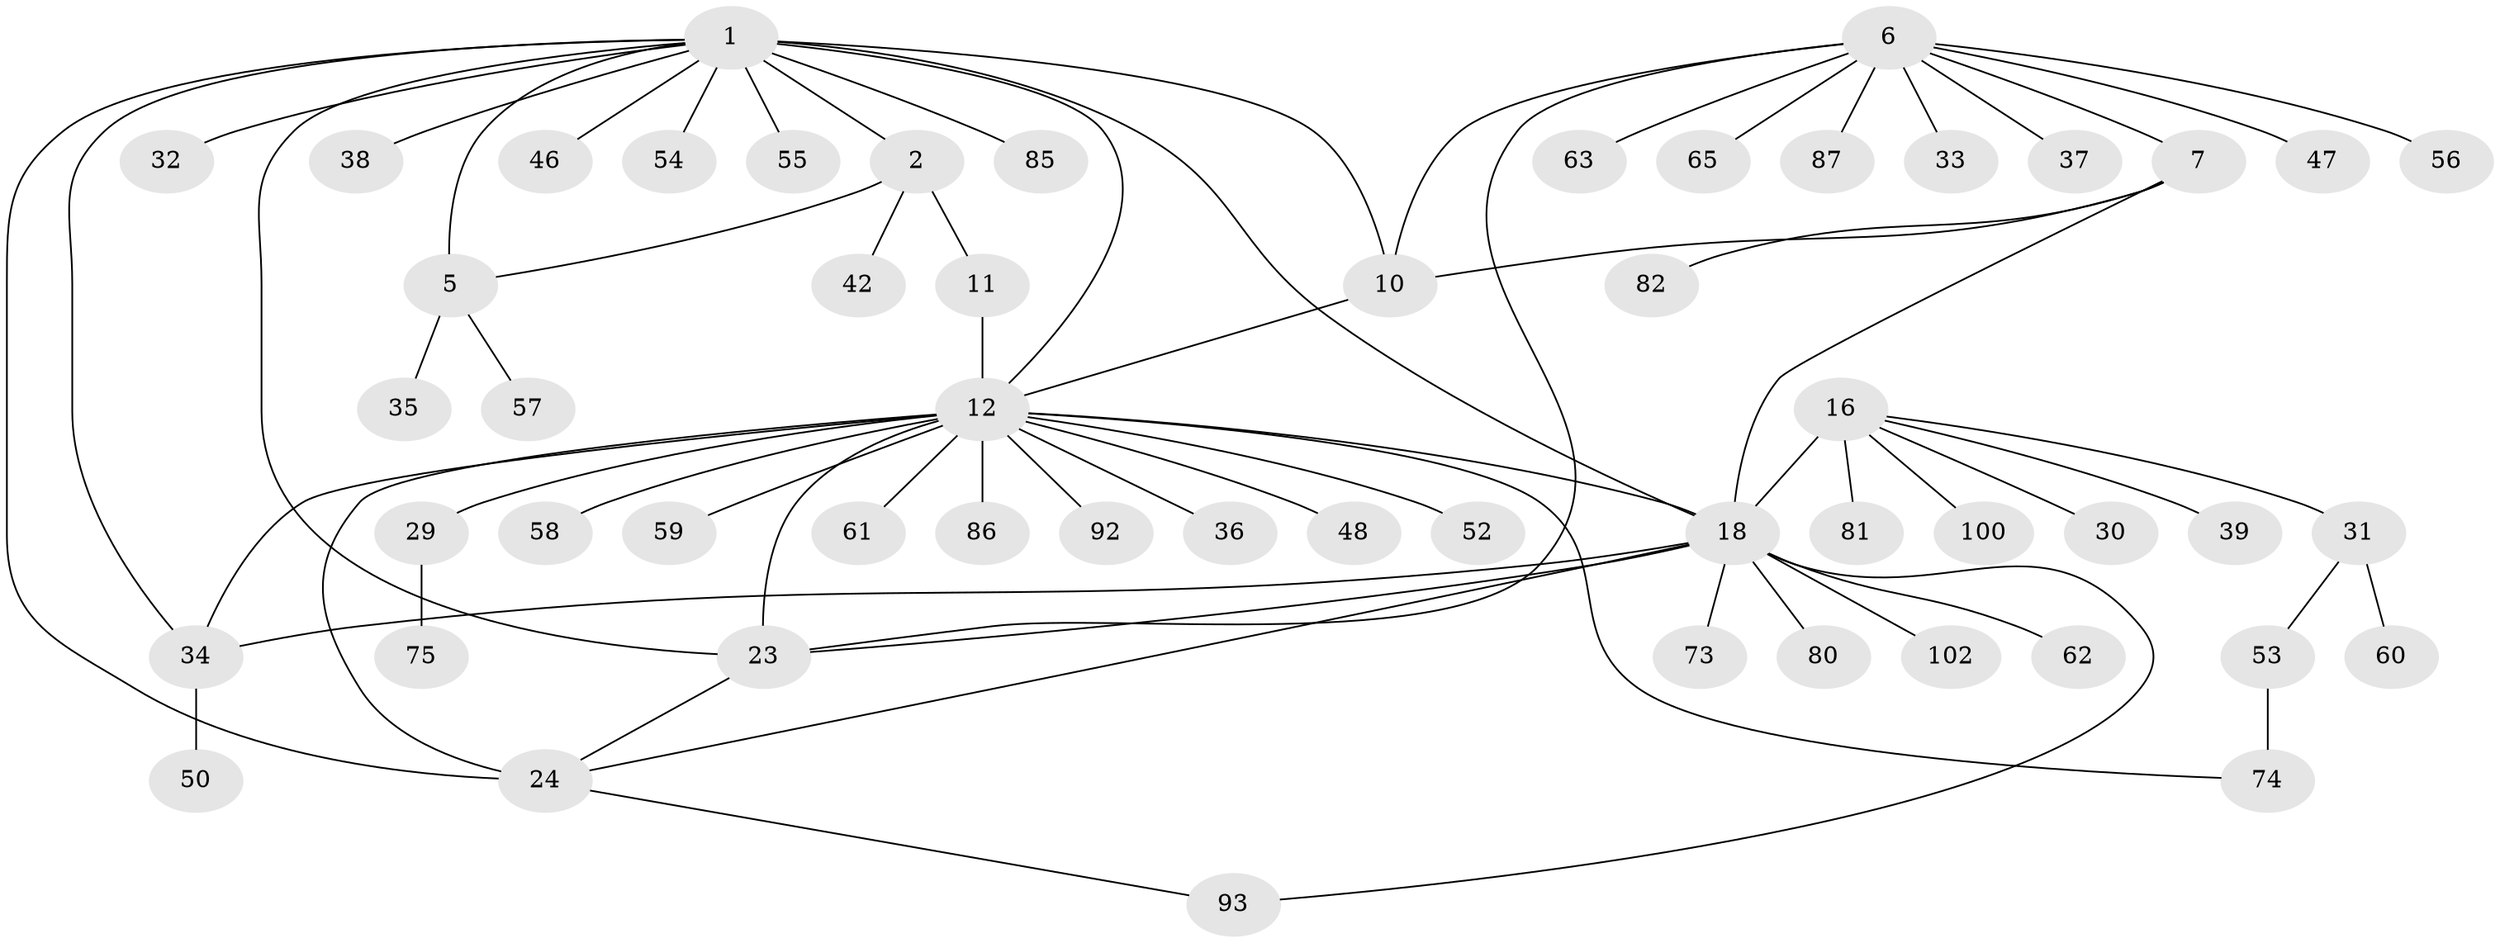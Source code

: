 // original degree distribution, {4: 0.027777777777777776, 6: 0.046296296296296294, 16: 0.009259259259259259, 11: 0.018518518518518517, 8: 0.05555555555555555, 7: 0.05555555555555555, 9: 0.018518518518518517, 5: 0.009259259259259259, 1: 0.5370370370370371, 2: 0.17592592592592593, 3: 0.046296296296296294}
// Generated by graph-tools (version 1.1) at 2025/15/03/09/25 04:15:48]
// undirected, 54 vertices, 69 edges
graph export_dot {
graph [start="1"]
  node [color=gray90,style=filled];
  1 [super="+3"];
  2;
  5;
  6 [super="+78+8+43"];
  7;
  10 [super="+45"];
  11 [super="+15"];
  12 [super="+21+13+27"];
  16 [super="+17+68"];
  18 [super="+20+83+49+19"];
  23 [super="+103+51"];
  24 [super="+66"];
  29;
  30;
  31;
  32;
  33;
  34;
  35;
  36;
  37;
  38;
  39 [super="+67"];
  42;
  46;
  47;
  48;
  50;
  52 [super="+79"];
  53;
  54;
  55;
  56 [super="+107+76"];
  57;
  58;
  59;
  60;
  61 [super="+84+91"];
  62;
  63 [super="+101"];
  65;
  73;
  74;
  75;
  80;
  81;
  82;
  85;
  86;
  87;
  92;
  93;
  100;
  102;
  1 -- 2 [weight=3];
  1 -- 5 [weight=3];
  1 -- 32;
  1 -- 34;
  1 -- 38;
  1 -- 10;
  1 -- 12 [weight=2];
  1 -- 46;
  1 -- 18 [weight=2];
  1 -- 85;
  1 -- 54;
  1 -- 23;
  1 -- 55;
  1 -- 24;
  2 -- 5;
  2 -- 42;
  2 -- 11;
  5 -- 35;
  5 -- 57;
  6 -- 7 [weight=3];
  6 -- 10 [weight=3];
  6 -- 33;
  6 -- 47;
  6 -- 87;
  6 -- 65;
  6 -- 37;
  6 -- 23;
  6 -- 56;
  6 -- 63;
  7 -- 10;
  7 -- 82;
  7 -- 18;
  10 -- 12;
  11 -- 12 [weight=6];
  12 -- 36;
  12 -- 48;
  12 -- 34;
  12 -- 74;
  12 -- 23 [weight=2];
  12 -- 24 [weight=2];
  12 -- 59 [weight=2];
  12 -- 29;
  12 -- 18 [weight=2];
  12 -- 86;
  12 -- 58;
  12 -- 92;
  12 -- 61;
  12 -- 52;
  16 -- 18 [weight=6];
  16 -- 31;
  16 -- 100;
  16 -- 81;
  16 -- 39;
  16 -- 30;
  18 -- 62;
  18 -- 80;
  18 -- 24;
  18 -- 73;
  18 -- 34;
  18 -- 102;
  18 -- 23;
  18 -- 93;
  23 -- 24;
  24 -- 93;
  29 -- 75;
  31 -- 53;
  31 -- 60;
  34 -- 50;
  53 -- 74;
}
